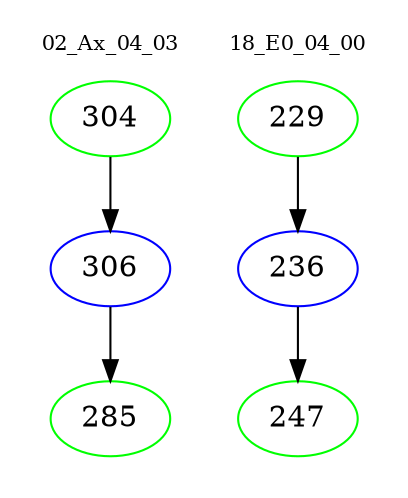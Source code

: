 digraph{
subgraph cluster_0 {
color = white
label = "02_Ax_04_03";
fontsize=10;
T0_304 [label="304", color="green"]
T0_304 -> T0_306 [color="black"]
T0_306 [label="306", color="blue"]
T0_306 -> T0_285 [color="black"]
T0_285 [label="285", color="green"]
}
subgraph cluster_1 {
color = white
label = "18_E0_04_00";
fontsize=10;
T1_229 [label="229", color="green"]
T1_229 -> T1_236 [color="black"]
T1_236 [label="236", color="blue"]
T1_236 -> T1_247 [color="black"]
T1_247 [label="247", color="green"]
}
}
